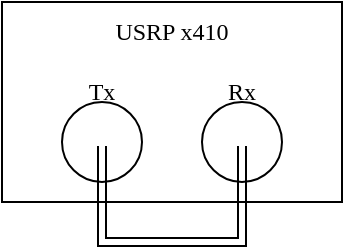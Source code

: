 <mxfile version="26.2.14">
  <diagram name="Page-1" id="S9vmB9pub8SUpCPU3k5h">
    <mxGraphModel dx="1097" dy="604" grid="1" gridSize="10" guides="1" tooltips="1" connect="1" arrows="1" fold="1" page="1" pageScale="1" pageWidth="1169" pageHeight="1654" math="0" shadow="0">
      <root>
        <mxCell id="0" />
        <mxCell id="1" parent="0" />
        <mxCell id="pWPjMhDv9c7YQ-LjWR9g-1" value="" style="rounded=0;whiteSpace=wrap;html=1;fontFamily=modern;fontSource=https%3A%2F%2Fsourceforge.net%2Fprojects%2Fcm-unicode%2F;" vertex="1" parent="1">
          <mxGeometry x="280" y="280" width="170" height="100" as="geometry" />
        </mxCell>
        <mxCell id="pWPjMhDv9c7YQ-LjWR9g-2" value="USRP x410" style="text;html=1;align=center;verticalAlign=middle;whiteSpace=wrap;rounded=0;fontFamily=modern;fontSource=https%3A%2F%2Fsourceforge.net%2Fprojects%2Fcm-unicode%2F;" vertex="1" parent="1">
          <mxGeometry x="310" y="280" width="110" height="30" as="geometry" />
        </mxCell>
        <mxCell id="pWPjMhDv9c7YQ-LjWR9g-3" value="" style="ellipse;whiteSpace=wrap;html=1;aspect=fixed;fontFamily=modern;fontSource=https%3A%2F%2Fsourceforge.net%2Fprojects%2Fcm-unicode%2F;" vertex="1" parent="1">
          <mxGeometry x="310" y="330" width="40" height="40" as="geometry" />
        </mxCell>
        <mxCell id="pWPjMhDv9c7YQ-LjWR9g-4" value="" style="ellipse;whiteSpace=wrap;html=1;aspect=fixed;fontFamily=modern;fontSource=https%3A%2F%2Fsourceforge.net%2Fprojects%2Fcm-unicode%2F;" vertex="1" parent="1">
          <mxGeometry x="380" y="330" width="40" height="40" as="geometry" />
        </mxCell>
        <mxCell id="pWPjMhDv9c7YQ-LjWR9g-5" value="Tx" style="text;html=1;align=center;verticalAlign=middle;whiteSpace=wrap;rounded=0;fontFamily=modern;fontSource=https%3A%2F%2Fsourceforge.net%2Fprojects%2Fcm-unicode%2F;" vertex="1" parent="1">
          <mxGeometry x="300" y="310" width="60" height="30" as="geometry" />
        </mxCell>
        <mxCell id="pWPjMhDv9c7YQ-LjWR9g-6" value="Rx" style="text;html=1;align=center;verticalAlign=middle;whiteSpace=wrap;rounded=0;fontFamily=modern;fontSource=https%3A%2F%2Fsourceforge.net%2Fprojects%2Fcm-unicode%2F;" vertex="1" parent="1">
          <mxGeometry x="370" y="310" width="60" height="30" as="geometry" />
        </mxCell>
        <mxCell id="pWPjMhDv9c7YQ-LjWR9g-7" value="" style="endArrow=none;html=1;rounded=0;shape=link;fontFamily=modern;fontSource=https%3A%2F%2Fsourceforge.net%2Fprojects%2Fcm-unicode%2F;" edge="1" parent="1">
          <mxGeometry width="50" height="50" relative="1" as="geometry">
            <mxPoint x="400" y="352" as="sourcePoint" />
            <mxPoint x="330" y="352" as="targetPoint" />
            <Array as="points">
              <mxPoint x="400" y="400" />
              <mxPoint x="330" y="400" />
            </Array>
          </mxGeometry>
        </mxCell>
      </root>
    </mxGraphModel>
  </diagram>
</mxfile>
